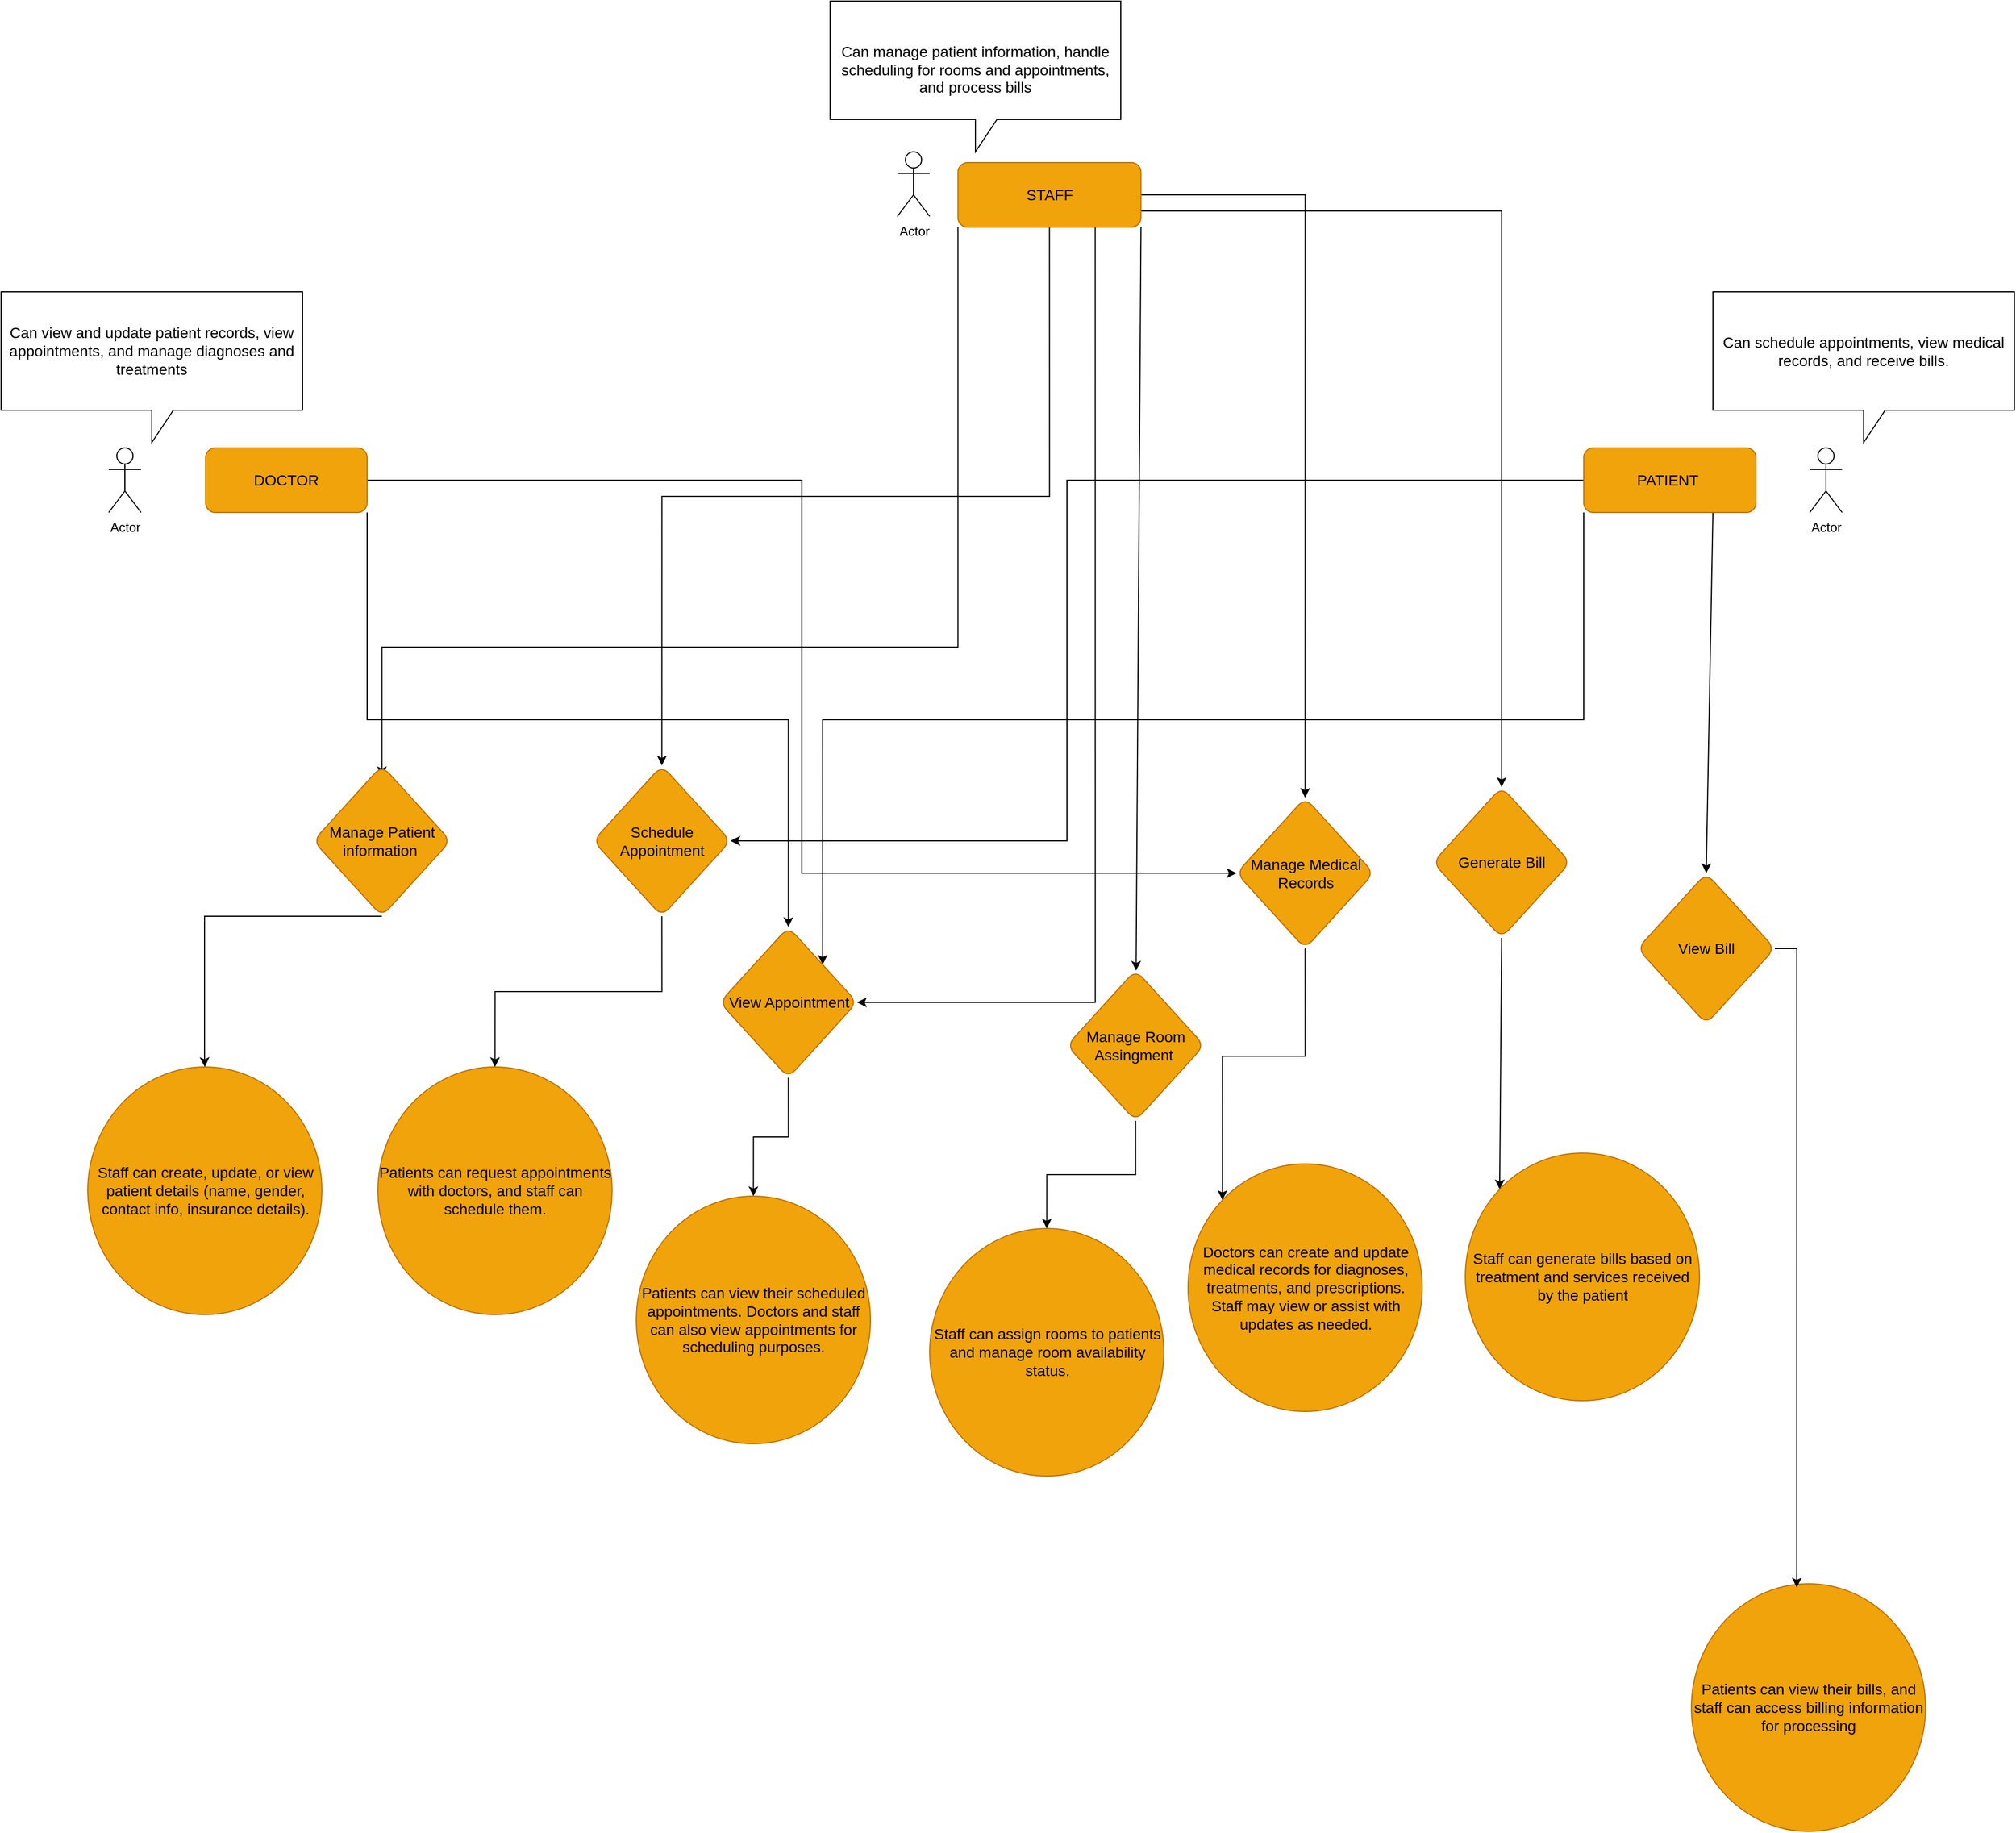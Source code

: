 <mxfile version="24.8.3">
  <diagram name="Page-1" id="90a13364-a465-7bf4-72fc-28e22215d7a0">
    <mxGraphModel dx="4104.5" dy="2133" grid="1" gridSize="10" guides="1" tooltips="1" connect="1" arrows="1" fold="1" page="1" pageScale="1.5" pageWidth="1169" pageHeight="826" background="none" math="0" shadow="0">
      <root>
        <mxCell id="0" style=";html=1;" />
        <mxCell id="1" style=";html=1;" parent="0" />
        <mxCell id="ZcoaK9EaI6mMWwp91kX6-79" style="edgeStyle=orthogonalEdgeStyle;rounded=0;orthogonalLoop=1;jettySize=auto;html=1;exitX=1;exitY=1;exitDx=0;exitDy=0;" edge="1" parent="1" source="ZcoaK9EaI6mMWwp91kX6-1" target="ZcoaK9EaI6mMWwp91kX6-31">
          <mxGeometry relative="1" as="geometry" />
        </mxCell>
        <mxCell id="ZcoaK9EaI6mMWwp91kX6-88" style="edgeStyle=orthogonalEdgeStyle;rounded=0;orthogonalLoop=1;jettySize=auto;html=1;exitX=1;exitY=0.5;exitDx=0;exitDy=0;entryX=0;entryY=0.5;entryDx=0;entryDy=0;" edge="1" parent="1" source="ZcoaK9EaI6mMWwp91kX6-1" target="ZcoaK9EaI6mMWwp91kX6-53">
          <mxGeometry relative="1" as="geometry" />
        </mxCell>
        <mxCell id="ZcoaK9EaI6mMWwp91kX6-1" value="&lt;font style=&quot;font-size: 14px;&quot;&gt;DOCTOR&lt;/font&gt;" style="rounded=1;whiteSpace=wrap;html=1;fillColor=#f0a30a;fontColor=#000000;strokeColor=#BD7000;" vertex="1" parent="1">
          <mxGeometry x="110" y="325" width="150" height="60" as="geometry" />
        </mxCell>
        <mxCell id="ZcoaK9EaI6mMWwp91kX6-72" style="edgeStyle=elbowEdgeStyle;rounded=0;orthogonalLoop=1;jettySize=auto;html=1;exitX=0;exitY=1;exitDx=0;exitDy=0;elbow=vertical;entryX=0.5;entryY=0;entryDx=0;entryDy=0;" edge="1" parent="1" source="ZcoaK9EaI6mMWwp91kX6-2">
          <mxGeometry relative="1" as="geometry">
            <mxPoint x="273.75" y="630" as="targetPoint" />
            <mxPoint x="802.5" y="120" as="sourcePoint" />
            <Array as="points">
              <mxPoint x="503.75" y="510" />
            </Array>
          </mxGeometry>
        </mxCell>
        <mxCell id="ZcoaK9EaI6mMWwp91kX6-76" style="edgeStyle=orthogonalEdgeStyle;rounded=0;orthogonalLoop=1;jettySize=auto;html=1;exitX=0.5;exitY=1;exitDx=0;exitDy=0;entryX=0.5;entryY=0;entryDx=0;entryDy=0;" edge="1" parent="1" source="ZcoaK9EaI6mMWwp91kX6-2" target="ZcoaK9EaI6mMWwp91kX6-26">
          <mxGeometry relative="1" as="geometry" />
        </mxCell>
        <mxCell id="ZcoaK9EaI6mMWwp91kX6-80" style="edgeStyle=orthogonalEdgeStyle;rounded=0;orthogonalLoop=1;jettySize=auto;html=1;exitX=0.75;exitY=1;exitDx=0;exitDy=0;entryX=1;entryY=0.5;entryDx=0;entryDy=0;" edge="1" parent="1" source="ZcoaK9EaI6mMWwp91kX6-2" target="ZcoaK9EaI6mMWwp91kX6-31">
          <mxGeometry relative="1" as="geometry" />
        </mxCell>
        <mxCell id="ZcoaK9EaI6mMWwp91kX6-83" style="rounded=0;orthogonalLoop=1;jettySize=auto;html=1;exitX=1;exitY=1;exitDx=0;exitDy=0;" edge="1" parent="1" source="ZcoaK9EaI6mMWwp91kX6-2" target="ZcoaK9EaI6mMWwp91kX6-18">
          <mxGeometry relative="1" as="geometry" />
        </mxCell>
        <mxCell id="ZcoaK9EaI6mMWwp91kX6-87" style="edgeStyle=orthogonalEdgeStyle;rounded=0;orthogonalLoop=1;jettySize=auto;html=1;exitX=1;exitY=0.5;exitDx=0;exitDy=0;entryX=0.5;entryY=0;entryDx=0;entryDy=0;" edge="1" parent="1" source="ZcoaK9EaI6mMWwp91kX6-2" target="ZcoaK9EaI6mMWwp91kX6-53">
          <mxGeometry relative="1" as="geometry" />
        </mxCell>
        <mxCell id="ZcoaK9EaI6mMWwp91kX6-90" style="edgeStyle=orthogonalEdgeStyle;rounded=0;orthogonalLoop=1;jettySize=auto;html=1;exitX=1;exitY=0.75;exitDx=0;exitDy=0;" edge="1" parent="1" source="ZcoaK9EaI6mMWwp91kX6-2" target="ZcoaK9EaI6mMWwp91kX6-58">
          <mxGeometry relative="1" as="geometry" />
        </mxCell>
        <mxCell id="ZcoaK9EaI6mMWwp91kX6-2" value="&lt;font style=&quot;font-size: 14px;&quot;&gt;STAFF&lt;/font&gt;" style="rounded=1;whiteSpace=wrap;html=1;fillColor=#f0a30a;fontColor=#000000;strokeColor=#BD7000;" vertex="1" parent="1">
          <mxGeometry x="808.75" y="60" width="170" height="60" as="geometry" />
        </mxCell>
        <mxCell id="ZcoaK9EaI6mMWwp91kX6-77" style="edgeStyle=orthogonalEdgeStyle;rounded=0;orthogonalLoop=1;jettySize=auto;html=1;exitX=0;exitY=0.5;exitDx=0;exitDy=0;entryX=1;entryY=0.5;entryDx=0;entryDy=0;" edge="1" parent="1" source="ZcoaK9EaI6mMWwp91kX6-3" target="ZcoaK9EaI6mMWwp91kX6-26">
          <mxGeometry relative="1" as="geometry">
            <mxPoint x="970.0" y="630" as="targetPoint" />
            <Array as="points">
              <mxPoint x="910" y="355" />
              <mxPoint x="910" y="690" />
            </Array>
          </mxGeometry>
        </mxCell>
        <mxCell id="ZcoaK9EaI6mMWwp91kX6-81" style="edgeStyle=orthogonalEdgeStyle;rounded=0;orthogonalLoop=1;jettySize=auto;html=1;exitX=0;exitY=1;exitDx=0;exitDy=0;entryX=1;entryY=0;entryDx=0;entryDy=0;" edge="1" parent="1" source="ZcoaK9EaI6mMWwp91kX6-3" target="ZcoaK9EaI6mMWwp91kX6-31">
          <mxGeometry relative="1" as="geometry" />
        </mxCell>
        <mxCell id="ZcoaK9EaI6mMWwp91kX6-91" style="rounded=0;orthogonalLoop=1;jettySize=auto;html=1;exitX=0.75;exitY=1;exitDx=0;exitDy=0;entryX=0.5;entryY=0;entryDx=0;entryDy=0;" edge="1" parent="1" source="ZcoaK9EaI6mMWwp91kX6-3" target="ZcoaK9EaI6mMWwp91kX6-60">
          <mxGeometry relative="1" as="geometry" />
        </mxCell>
        <mxCell id="ZcoaK9EaI6mMWwp91kX6-3" value="&lt;font style=&quot;font-size: 14px;&quot;&gt;PATIENT&amp;nbsp;&lt;/font&gt;" style="rounded=1;whiteSpace=wrap;html=1;fillColor=#f0a30a;fontColor=#000000;strokeColor=#BD7000;" vertex="1" parent="1">
          <mxGeometry x="1390" y="325" width="160" height="60" as="geometry" />
        </mxCell>
        <mxCell id="ZcoaK9EaI6mMWwp91kX6-11" value="&lt;font style=&quot;font-size: 14px;&quot;&gt;Can view and update patient records, view appointments, and manage diagnoses and treatments&lt;/font&gt;" style="shape=callout;whiteSpace=wrap;html=1;perimeter=calloutPerimeter;align=center;" vertex="1" parent="1">
          <mxGeometry x="-80" y="180" width="280" height="140" as="geometry" />
        </mxCell>
        <mxCell id="ZcoaK9EaI6mMWwp91kX6-12" value="&lt;font style=&quot;font-size: 14px;&quot;&gt; Can schedule appointments, view medical records, and receive bills.&lt;/font&gt;" style="shape=callout;whiteSpace=wrap;html=1;perimeter=calloutPerimeter;align=center;" vertex="1" parent="1">
          <mxGeometry x="1510" y="180" width="280" height="140" as="geometry" />
        </mxCell>
        <mxCell id="ZcoaK9EaI6mMWwp91kX6-13" value="&lt;font style=&quot;font-size: 14px;&quot;&gt;&lt;br&gt; Can manage patient information, handle scheduling for rooms and appointments, and process bills&lt;br&gt;&lt;/font&gt;" style="shape=callout;whiteSpace=wrap;html=1;perimeter=calloutPerimeter;align=center;" vertex="1" parent="1">
          <mxGeometry x="690" y="-90" width="270" height="140" as="geometry" />
        </mxCell>
        <mxCell id="ZcoaK9EaI6mMWwp91kX6-18" value="&lt;span style=&quot;font-size: 14px;&quot;&gt;Manage Room Assingment&amp;nbsp;&lt;/span&gt;" style="rhombus;whiteSpace=wrap;html=1;fillColor=#f0a30a;strokeColor=#BD7000;fontColor=#000000;rounded=1;" vertex="1" parent="1">
          <mxGeometry x="910" y="810" width="127.5" height="140" as="geometry" />
        </mxCell>
        <mxCell id="ZcoaK9EaI6mMWwp91kX6-22" value="&lt;font style=&quot;font-size: 14px;&quot;&gt;Staff can create, update, or view patient details (name, gender, contact info, insurance details).&lt;/font&gt;" style="ellipse;whiteSpace=wrap;html=1;fillColor=#f0a30a;strokeColor=#BD7000;fontColor=#000000;rounded=1;align=center;" vertex="1" parent="1">
          <mxGeometry x="0.5" y="900" width="217.5" height="230" as="geometry" />
        </mxCell>
        <mxCell id="ZcoaK9EaI6mMWwp91kX6-78" style="edgeStyle=orthogonalEdgeStyle;rounded=0;orthogonalLoop=1;jettySize=auto;html=1;exitX=0.5;exitY=1;exitDx=0;exitDy=0;entryX=0.5;entryY=0;entryDx=0;entryDy=0;" edge="1" parent="1" source="ZcoaK9EaI6mMWwp91kX6-26" target="ZcoaK9EaI6mMWwp91kX6-28">
          <mxGeometry relative="1" as="geometry">
            <mxPoint x="360" y="940" as="targetPoint" />
          </mxGeometry>
        </mxCell>
        <mxCell id="ZcoaK9EaI6mMWwp91kX6-26" value="&lt;font style=&quot;font-size: 14px;&quot;&gt;Schedule Appointment&lt;/font&gt;" style="rhombus;whiteSpace=wrap;html=1;fillColor=#f0a30a;strokeColor=#BD7000;fontColor=#000000;rounded=1;" vertex="1" parent="1">
          <mxGeometry x="470" y="620" width="127.5" height="140" as="geometry" />
        </mxCell>
        <mxCell id="ZcoaK9EaI6mMWwp91kX6-28" value="&lt;font style=&quot;font-size: 14px;&quot;&gt;Patients can request appointments with doctors, and staff can schedule them.&lt;/font&gt;" style="ellipse;whiteSpace=wrap;html=1;fillColor=#f0a30a;strokeColor=#BD7000;fontColor=#000000;rounded=1;align=center;" vertex="1" parent="1">
          <mxGeometry x="270" y="900" width="217.5" height="230" as="geometry" />
        </mxCell>
        <mxCell id="ZcoaK9EaI6mMWwp91kX6-82" style="edgeStyle=orthogonalEdgeStyle;rounded=0;orthogonalLoop=1;jettySize=auto;html=1;exitX=0.5;exitY=1;exitDx=0;exitDy=0;entryX=0.5;entryY=0;entryDx=0;entryDy=0;" edge="1" parent="1" source="ZcoaK9EaI6mMWwp91kX6-31" target="ZcoaK9EaI6mMWwp91kX6-35">
          <mxGeometry relative="1" as="geometry" />
        </mxCell>
        <mxCell id="ZcoaK9EaI6mMWwp91kX6-31" value="&lt;font style=&quot;font-size: 14px;&quot;&gt;View Appointment&lt;/font&gt;" style="rhombus;whiteSpace=wrap;html=1;fillColor=#f0a30a;strokeColor=#BD7000;fontColor=#000000;rounded=1;" vertex="1" parent="1">
          <mxGeometry x="587.5" y="770" width="127.5" height="140" as="geometry" />
        </mxCell>
        <mxCell id="ZcoaK9EaI6mMWwp91kX6-35" value="&lt;font style=&quot;font-size: 14px;&quot;&gt;Patients can view their scheduled appointments. Doctors and staff can also view appointments for scheduling purposes.&lt;/font&gt;" style="ellipse;whiteSpace=wrap;html=1;fillColor=#f0a30a;strokeColor=#BD7000;fontColor=#000000;rounded=1;align=center;" vertex="1" parent="1">
          <mxGeometry x="510" y="1020" width="217.5" height="230" as="geometry" />
        </mxCell>
        <mxCell id="ZcoaK9EaI6mMWwp91kX6-37" value="Actor" style="shape=umlActor;verticalLabelPosition=bottom;verticalAlign=top;html=1;outlineConnect=0;" vertex="1" parent="1">
          <mxGeometry x="20" y="325" width="30" height="60" as="geometry" />
        </mxCell>
        <mxCell id="ZcoaK9EaI6mMWwp91kX6-44" value="Actor" style="shape=umlActor;verticalLabelPosition=bottom;verticalAlign=top;html=1;outlineConnect=0;" vertex="1" parent="1">
          <mxGeometry x="752.5" y="50" width="30" height="60" as="geometry" />
        </mxCell>
        <mxCell id="ZcoaK9EaI6mMWwp91kX6-45" value="Actor" style="shape=umlActor;verticalLabelPosition=bottom;verticalAlign=top;html=1;outlineConnect=0;" vertex="1" parent="1">
          <mxGeometry x="1600" y="325" width="30" height="60" as="geometry" />
        </mxCell>
        <mxCell id="ZcoaK9EaI6mMWwp91kX6-75" style="edgeStyle=orthogonalEdgeStyle;rounded=0;orthogonalLoop=1;jettySize=auto;html=1;exitX=0.5;exitY=1;exitDx=0;exitDy=0;entryX=0.5;entryY=0;entryDx=0;entryDy=0;" edge="1" parent="1" source="ZcoaK9EaI6mMWwp91kX6-46" target="ZcoaK9EaI6mMWwp91kX6-22">
          <mxGeometry relative="1" as="geometry">
            <mxPoint x="110" y="880" as="targetPoint" />
            <Array as="points">
              <mxPoint x="109" y="760" />
              <mxPoint x="109" y="890" />
            </Array>
          </mxGeometry>
        </mxCell>
        <mxCell id="ZcoaK9EaI6mMWwp91kX6-46" value="&lt;font style=&quot;font-size: 14px;&quot;&gt;Manage Patient information&amp;nbsp;&lt;/font&gt;" style="rhombus;whiteSpace=wrap;html=1;fillColor=#f0a30a;strokeColor=#BD7000;fontColor=#000000;rounded=1;" vertex="1" parent="1">
          <mxGeometry x="210" y="620" width="127.5" height="140" as="geometry" />
        </mxCell>
        <mxCell id="ZcoaK9EaI6mMWwp91kX6-48" value="&lt;font style=&quot;font-size: 14px;&quot;&gt;Staff can assign rooms to patients and manage room availability status.&lt;/font&gt;" style="ellipse;whiteSpace=wrap;html=1;fillColor=#f0a30a;strokeColor=#BD7000;fontColor=#000000;rounded=1;align=center;" vertex="1" parent="1">
          <mxGeometry x="782.5" y="1050" width="217.5" height="230" as="geometry" />
        </mxCell>
        <mxCell id="ZcoaK9EaI6mMWwp91kX6-89" style="edgeStyle=orthogonalEdgeStyle;rounded=0;orthogonalLoop=1;jettySize=auto;html=1;exitX=0.5;exitY=1;exitDx=0;exitDy=0;entryX=0;entryY=0;entryDx=0;entryDy=0;" edge="1" parent="1" source="ZcoaK9EaI6mMWwp91kX6-53" target="ZcoaK9EaI6mMWwp91kX6-57">
          <mxGeometry relative="1" as="geometry" />
        </mxCell>
        <mxCell id="ZcoaK9EaI6mMWwp91kX6-53" value="&lt;font style=&quot;font-size: 14px;&quot;&gt;Manage Medical Records&lt;/font&gt;" style="rhombus;whiteSpace=wrap;html=1;fillColor=#f0a30a;strokeColor=#BD7000;fontColor=#000000;rounded=1;" vertex="1" parent="1">
          <mxGeometry x="1067.5" y="650" width="127.5" height="140" as="geometry" />
        </mxCell>
        <mxCell id="ZcoaK9EaI6mMWwp91kX6-57" value="&lt;font style=&quot;font-size: 14px;&quot;&gt;Doctors can create and update medical records for diagnoses, treatments, and prescriptions. Staff may view or assist with updates as needed.&lt;/font&gt;" style="ellipse;whiteSpace=wrap;html=1;fillColor=#f0a30a;strokeColor=#BD7000;fontColor=#000000;rounded=1;align=center;" vertex="1" parent="1">
          <mxGeometry x="1022.5" y="990" width="217.5" height="230" as="geometry" />
        </mxCell>
        <mxCell id="ZcoaK9EaI6mMWwp91kX6-92" style="rounded=0;orthogonalLoop=1;jettySize=auto;html=1;exitX=0.5;exitY=1;exitDx=0;exitDy=0;entryX=0;entryY=0;entryDx=0;entryDy=0;" edge="1" parent="1" source="ZcoaK9EaI6mMWwp91kX6-58" target="ZcoaK9EaI6mMWwp91kX6-61">
          <mxGeometry relative="1" as="geometry" />
        </mxCell>
        <mxCell id="ZcoaK9EaI6mMWwp91kX6-58" value="&lt;font style=&quot;font-size: 14px;&quot;&gt;Generate Bill&lt;/font&gt;" style="rhombus;whiteSpace=wrap;html=1;fillColor=#f0a30a;strokeColor=#BD7000;fontColor=#000000;rounded=1;" vertex="1" parent="1">
          <mxGeometry x="1250" y="640" width="127.5" height="140" as="geometry" />
        </mxCell>
        <mxCell id="ZcoaK9EaI6mMWwp91kX6-60" value="&lt;font style=&quot;font-size: 14px;&quot;&gt;View Bill&lt;/font&gt;" style="rhombus;whiteSpace=wrap;html=1;fillColor=#f0a30a;strokeColor=#BD7000;fontColor=#000000;rounded=1;" vertex="1" parent="1">
          <mxGeometry x="1440" y="720" width="127.5" height="140" as="geometry" />
        </mxCell>
        <mxCell id="ZcoaK9EaI6mMWwp91kX6-61" value="&lt;font style=&quot;font-size: 14px;&quot;&gt;Staff can generate bills based on treatment and services received by the patient&lt;/font&gt;" style="ellipse;whiteSpace=wrap;html=1;fillColor=#f0a30a;strokeColor=#BD7000;fontColor=#000000;rounded=1;align=center;" vertex="1" parent="1">
          <mxGeometry x="1280" y="980" width="217.5" height="230" as="geometry" />
        </mxCell>
        <mxCell id="ZcoaK9EaI6mMWwp91kX6-62" value="&lt;font style=&quot;font-size: 14px;&quot;&gt;Patients can view their bills, and staff can access billing information for processing&lt;/font&gt;" style="ellipse;whiteSpace=wrap;html=1;fillColor=#f0a30a;strokeColor=#BD7000;fontColor=#000000;rounded=1;align=center;" vertex="1" parent="1">
          <mxGeometry x="1490" y="1380" width="217.5" height="230" as="geometry" />
        </mxCell>
        <mxCell id="ZcoaK9EaI6mMWwp91kX6-84" style="edgeStyle=orthogonalEdgeStyle;rounded=0;orthogonalLoop=1;jettySize=auto;html=1;exitX=0.5;exitY=1;exitDx=0;exitDy=0;entryX=0.5;entryY=0;entryDx=0;entryDy=0;" edge="1" parent="1" source="ZcoaK9EaI6mMWwp91kX6-18" target="ZcoaK9EaI6mMWwp91kX6-48">
          <mxGeometry relative="1" as="geometry">
            <mxPoint x="930" y="1010" as="targetPoint" />
          </mxGeometry>
        </mxCell>
        <mxCell id="ZcoaK9EaI6mMWwp91kX6-93" style="edgeStyle=orthogonalEdgeStyle;rounded=0;orthogonalLoop=1;jettySize=auto;html=1;exitX=1;exitY=0.5;exitDx=0;exitDy=0;entryX=0.45;entryY=0.015;entryDx=0;entryDy=0;entryPerimeter=0;" edge="1" parent="1" source="ZcoaK9EaI6mMWwp91kX6-60" target="ZcoaK9EaI6mMWwp91kX6-62">
          <mxGeometry relative="1" as="geometry" />
        </mxCell>
      </root>
    </mxGraphModel>
  </diagram>
</mxfile>
